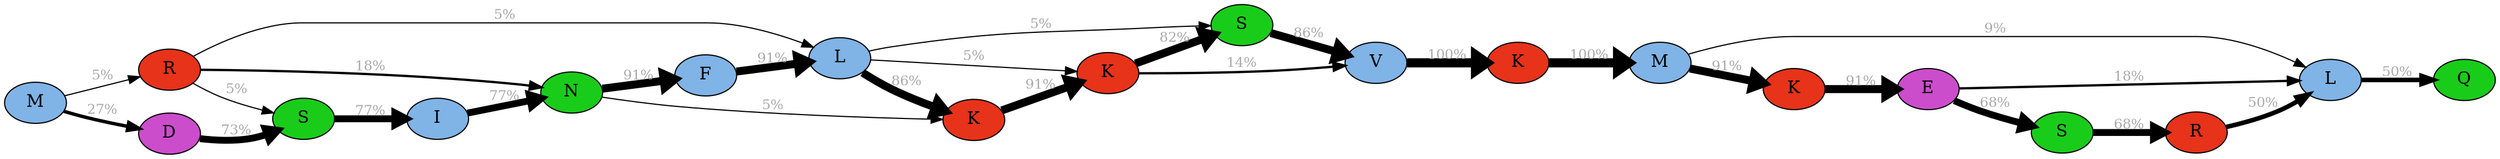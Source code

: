digraph {
	rankdir="LR";
	"0"[label="M", fontsize=15, style="filled", fillcolor="#80B3E6", distribution="A:1e-05 C:4e-07 D:2e-07 E:3e-07 F:1e-06 G:2e-07 H:1e-06 I:1e-04 K:3e-06 L:5e-04 M:1e+00 N:7e-07 P:6e-05 Q:5e-06 R:3e-06 S:7e-06 T:1e-04 V:8e-05 W:5e-08 Y:1e-07"];
	"0"->"3"[fontsize=12, fontcolor=darkgray, penwidth=1, dir=forward, label="5%", sequences="hsa3a43"];
	"0"->"2"[fontsize=12, fontcolor=darkgray, penwidth=3, dir=forward, label="27%", sequences="oga3a92,oga3a91,mmus3a59,mmus3a25,mmus3a57,rno3a18"];
	"2"[label="D", fontsize=15, style="filled", fillcolor="#CC4DCC", distribution="A:1e-06 C:6e-09 D:1e+00 E:1e-04 F:1e-09 G:3e-06 H:6e-07 I:2e-08 K:1e-07 L:9e-09 M:2e-08 N:3e-05 P:2e-08 Q:5e-07 R:3e-08 S:6e-07 T:3e-07 V:2e-07 W:1e-09 Y:2e-07"];
	"2"->"4"[fontsize=12, fontcolor=darkgray, penwidth=6, dir=forward, label="73%", sequences="cja3a5,hsa3a5,oga3a92,oga3a91,mmus3a44,mmus3a41,mmus3a16,mmus3a11,rno3a73,rno3a2,rno3a1,rno3a23,mmus3a59,mmus3a25,mmus3a57,rno3a18"];
	"3"[label="R", fontsize=15, style="filled", fillcolor="#E6331A", distribution="A:1e-07 C:2e-07 D:3e-09 E:3e-08 F:2e-10 G:1e-06 H:5e-06 I:7e-09 K:1e-04 L:4e-08 M:2e-08 N:5e-08 P:1e-07 Q:8e-06 R:1e+00 S:5e-07 T:1e-07 V:4e-09 W:2e-07 Y:5e-09"];
	"3"->"6"[fontsize=12, fontcolor=darkgray, penwidth=2, dir=forward, label="18%", sequences="hsa3a7,ptr3a67,hsa3a4,mau3a31"];
	"3"->"4"[fontsize=12, fontcolor=darkgray, penwidth=1, dir=forward, label="5%", sequences="cja3a21"];
	"3"->"8"[fontsize=12, fontcolor=darkgray, penwidth=1, dir=forward, label="5%", sequences="hsa3a43"];
	"4"[label="S", fontsize=15, style="filled", fillcolor="#1ACC1A", distribution="A:7e-02 C:1e-05 D:3e-06 E:3e-06 F:4e-06 G:4e-05 H:6e-07 I:1e-04 K:1e-06 L:2e-05 M:1e-05 N:9e-05 P:4e-05 Q:1e-06 R:4e-06 S:9e-01 T:5e-02 V:1e-02 W:9e-08 Y:6e-07"];
	"4"->"5"[fontsize=12, fontcolor=darkgray, penwidth=6, dir=forward, label="77%", sequences="cja3a21,cja3a5,hsa3a5,oga3a92,oga3a91,mmus3a44,mmus3a41,mmus3a16,mmus3a11,rno3a73,rno3a2,rno3a1,rno3a23,mmus3a59,mmus3a25,mmus3a57,rno3a18"];
	"5"[label="I", fontsize=15, style="filled", fillcolor="#80B3E6", distribution="A:3e-05 C:5e-07 D:5e-07 E:4e-07 F:2e-06 G:3e-07 H:5e-07 I:6e-01 K:4e-06 L:2e-04 M:3e-01 N:6e-06 P:9e-07 Q:8e-07 R:2e-06 S:2e-05 T:1e-01 V:9e-04 W:7e-08 Y:4e-07"];
	"5"->"6"[fontsize=12, fontcolor=darkgray, penwidth=6, dir=forward, label="77%", sequences="cja3a21,cja3a5,hsa3a5,oga3a92,oga3a91,mmus3a44,mmus3a41,mmus3a16,mmus3a11,rno3a73,rno3a2,rno3a1,rno3a23,mmus3a59,mmus3a25,mmus3a57,rno3a18"];
	"6"[label="N", fontsize=15, style="filled", fillcolor="#1ACC1A", distribution="A:5e-07 C:3e-08 D:3e-04 E:1e-06 F:5e-09 G:5e-07 H:2e-06 I:7e-08 K:2e-06 L:2e-08 M:1e-08 N:1e+00 P:3e-08 Q:1e-07 R:8e-08 S:1e-03 T:4e-06 V:2e-08 W:3e-10 Y:1e-07"];
	"6"->"7"[fontsize=12, fontcolor=darkgray, penwidth=7, dir=forward, label="91%", sequences="hsa3a7,ptr3a67,hsa3a4,cja3a21,cja3a5,hsa3a5,oga3a92,oga3a91,mmus3a44,mmus3a41,mmus3a16,mmus3a11,rno3a73,rno3a2,rno3a1,rno3a23,mau3a31,mmus3a59,mmus3a25,mmus3a57"];
	"6"->"9"[fontsize=12, fontcolor=darkgray, penwidth=1, dir=forward, label="5%", sequences="rno3a18"];
	"7"[label="F", fontsize=15, style="filled", fillcolor="#80B3E6", distribution="A:6e-09 C:3e-08 D:2e-10 E:4e-10 F:1e+00 G:7e-10 H:2e-08 I:1e-07 K:1e-10 L:2e-06 M:2e-08 N:9e-10 P:4e-09 Q:3e-10 R:8e-10 S:2e-07 T:4e-09 V:9e-08 W:2e-08 Y:4e-06"];
	"7"->"8"[fontsize=12, fontcolor=darkgray, penwidth=7, dir=forward, label="91%", sequences="hsa3a7,ptr3a67,hsa3a4,cja3a21,cja3a5,hsa3a5,oga3a92,oga3a91,mmus3a44,mmus3a41,mmus3a16,mmus3a11,rno3a73,rno3a2,rno3a1,rno3a23,mau3a31,mmus3a59,mmus3a25,mmus3a57"];
	"8"[label="L", fontsize=15, style="filled", fillcolor="#80B3E6", distribution="A:2e-08 C:7e-09 D:1e-10 E:5e-10 F:1e-02 G:4e-10 H:5e-08 I:4e-06 K:7e-10 L:1e+00 M:3e-06 N:1e-09 P:1e-07 Q:2e-08 R:8e-09 S:4e-07 T:1e-08 V:2e-06 W:4e-08 Y:2e-07"];
	"8"->"9"[fontsize=12, fontcolor=darkgray, penwidth=7, dir=forward, label="86%", sequences="hsa3a7,ptr3a67,hsa3a4,cja3a21,cja3a5,hsa3a5,hsa3a43,oga3a92,oga3a91,mmus3a44,mmus3a41,rno3a73,rno3a2,rno3a1,rno3a23,mau3a31,mmus3a59,mmus3a25,mmus3a57"];
	"8"->"11"[fontsize=12, fontcolor=darkgray, penwidth=1, dir=forward, label="5%", sequences="mmus3a16"];
	"8"->"10"[fontsize=12, fontcolor=darkgray, penwidth=1, dir=forward, label="5%", sequences="mmus3a11"];
	"9"[label="K", fontsize=15, style="filled", fillcolor="#E6331A", distribution="A:6e-09 C:5e-11 D:6e-10 E:3e-07 F:2e-12 G:5e-09 H:1e-08 I:2e-10 K:1e+00 L:3e-10 M:2e-09 N:3e-07 P:1e-09 Q:9e-07 R:1e-03 S:4e-07 T:8e-08 V:1e-10 W:7e-11 Y:3e-11"];
	"9"->"10"[fontsize=12, fontcolor=darkgray, penwidth=7, dir=forward, label="91%", sequences="hsa3a7,ptr3a67,hsa3a4,cja3a21,cja3a5,hsa3a5,hsa3a43,oga3a92,oga3a91,mmus3a44,mmus3a41,rno3a73,rno3a2,rno3a1,rno3a23,mau3a31,mmus3a59,mmus3a25,mmus3a57,rno3a18"];
	"10"[label="K", fontsize=15, style="filled", fillcolor="#E6331A", distribution="A:2e-08 C:5e-11 D:6e-08 E:4e-07 F:8e-12 G:1e-08 H:7e-08 I:3e-09 K:1e+00 L:8e-10 M:8e-09 N:7e-04 P:1e-09 Q:4e-06 R:4e-06 S:2e-07 T:3e-07 V:6e-10 W:2e-11 Y:5e-10"];
	"10"->"11"[fontsize=12, fontcolor=darkgray, penwidth=7, dir=forward, label="82%", sequences="hsa3a7,ptr3a67,hsa3a4,cja3a21,cja3a5,hsa3a5,hsa3a43,oga3a92,oga3a91,mmus3a44,mmus3a41,mmus3a11,rno3a73,rno3a2,rno3a1,rno3a23,mau3a31,rno3a18"];
	"10"->"12"[fontsize=12, fontcolor=darkgray, penwidth=2, dir=forward, label="14%", sequences="mmus3a59,mmus3a25,mmus3a57"];
	"11"[label="S", fontsize=15, style="filled", fillcolor="#1ACC1A", distribution="A:5e-07 C:4e-08 D:1e-09 E:3e-10 F:2e-06 G:5e-08 H:2e-09 I:1e-09 K:8e-10 L:1e-08 M:2e-10 N:6e-07 P:1e-07 Q:8e-10 R:6e-09 S:1e+00 T:7e-07 V:1e-09 W:1e-10 Y:1e-08"];
	"11"->"12"[fontsize=12, fontcolor=darkgray, penwidth=7, dir=forward, label="86%", sequences="hsa3a7,ptr3a67,hsa3a4,cja3a21,cja3a5,hsa3a5,hsa3a43,oga3a92,oga3a91,mmus3a44,mmus3a41,mmus3a16,mmus3a11,rno3a73,rno3a2,rno3a1,rno3a23,mau3a31,rno3a18"];
	"12"[label="V", fontsize=15, style="filled", fillcolor="#80B3E6", distribution="A:3e-07 C:1e-09 D:6e-10 E:1e-09 F:9e-09 G:1e-09 H:6e-11 I:5e-03 K:2e-10 L:5e-07 M:8e-07 N:5e-10 P:3e-10 Q:1e-10 R:3e-10 S:4e-09 T:1e-07 V:1e+00 W:1e-10 Y:2e-10"];
	"12"->"13"[fontsize=12, fontcolor=darkgray, penwidth=8, dir=forward, label="100%", sequences="hsa3a7,ptr3a67,hsa3a4,cja3a21,cja3a5,hsa3a5,hsa3a43,oga3a92,oga3a91,mmus3a44,mmus3a41,mmus3a16,mmus3a11,rno3a73,rno3a2,rno3a1,rno3a23,mau3a31,mmus3a59,mmus3a25,mmus3a57,rno3a18"];
	"13"[label="K", fontsize=15, style="filled", fillcolor="#E6331A", distribution="A:2e-07 C:1e-10 D:6e-05 E:9e-04 F:2e-11 G:1e-07 H:4e-07 I:5e-09 K:1e+00 L:2e-09 M:1e-08 N:2e-03 P:6e-09 Q:6e-04 R:9e-06 S:4e-07 T:5e-07 V:5e-09 W:8e-11 Y:1e-09"];
	"13"->"15"[fontsize=12, fontcolor=darkgray, penwidth=8, dir=forward, label="100%", sequences="hsa3a7,ptr3a67,hsa3a4,cja3a21,cja3a5,hsa3a5,hsa3a43,oga3a92,oga3a91,mmus3a44,mmus3a41,mmus3a16,mmus3a11,rno3a73,rno3a2,rno3a1,rno3a23,mau3a31,mmus3a59,mmus3a25,mmus3a57,rno3a18"];
	"15"[label="M", fontsize=15, style="filled", fillcolor="#80B3E6", distribution="A:1e-10 C:2e-11 D:5e-12 E:5e-12 F:7e-11 G:2e-12 H:1e-11 I:2e-05 K:2e-10 L:9e-08 M:1e+00 N:3e-11 P:4e-12 Q:5e-11 R:6e-11 S:3e-11 T:1e-08 V:8e-08 W:2e-12 Y:4e-12"];
	"15"->"16"[fontsize=12, fontcolor=darkgray, penwidth=7, dir=forward, label="91%", sequences="hsa3a7,ptr3a67,hsa3a4,cja3a21,cja3a5,hsa3a5,hsa3a43,mmus3a44,mmus3a41,mmus3a16,mmus3a11,rno3a73,rno3a2,rno3a1,rno3a23,mau3a31,mmus3a59,mmus3a25,mmus3a57,rno3a18"];
	"15"->"20"[fontsize=12, fontcolor=darkgray, penwidth=1, dir=forward, label="9%", sequences="oga3a92,oga3a91"];
	"16"[label="K", fontsize=15, style="filled", fillcolor="#E6331A", distribution="A:2e-09 C:3e-12 D:9e-10 E:1e-07 F:5e-13 G:9e-10 H:2e-09 I:2e-10 K:1e+00 L:2e-10 M:3e-09 N:3e-07 P:3e-10 Q:5e-07 R:6e-06 S:4e-09 T:2e-08 V:8e-11 W:8e-12 Y:1e-11"];
	"16"->"17"[fontsize=12, fontcolor=darkgray, penwidth=7, dir=forward, label="91%", sequences="hsa3a7,ptr3a67,hsa3a4,cja3a21,cja3a5,hsa3a5,hsa3a43,mmus3a44,mmus3a41,mmus3a16,mmus3a11,rno3a73,rno3a2,rno3a1,rno3a23,mau3a31,mmus3a59,mmus3a25,mmus3a57,rno3a18"];
	"17"[label="E", fontsize=15, style="filled", fillcolor="#CC4DCC", distribution="A:1e-07 C:1e-11 D:2e-05 E:1e+00 F:5e-12 G:1e-07 H:4e-09 I:4e-10 K:1e-02 L:3e-10 M:1e-09 N:3e-07 P:1e-09 Q:2e-05 R:6e-07 S:1e-08 T:2e-08 V:7e-09 W:4e-11 Y:4e-11"];
	"17"->"18"[fontsize=12, fontcolor=darkgray, penwidth=6, dir=forward, label="68%", sequences="hsa3a7,ptr3a67,hsa3a4,cja3a21,cja3a5,hsa3a5,hsa3a43,mmus3a44,mmus3a41,mmus3a16,mmus3a11,rno3a73,rno3a2,rno3a1,rno3a23"];
	"17"->"20"[fontsize=12, fontcolor=darkgray, penwidth=2, dir=forward, label="18%", sequences="mmus3a59,mmus3a25,mmus3a57,rno3a18"];
	"18"[label="S", fontsize=15, style="filled", fillcolor="#1ACC1A", distribution="A:3e-05 C:5e-07 D:8e-08 E:2e-08 F:8e-08 G:1e-06 H:5e-08 I:1e-07 K:8e-08 L:8e-08 M:2e-08 N:3e-05 P:4e-06 Q:5e-08 R:2e-07 S:1e+00 T:5e-04 V:8e-08 W:1e-09 Y:3e-08"];
	"18"->"19"[fontsize=12, fontcolor=darkgray, penwidth=6, dir=forward, label="68%", sequences="hsa3a7,ptr3a67,hsa3a4,cja3a21,cja3a5,hsa3a5,hsa3a43,mmus3a44,mmus3a41,mmus3a16,mmus3a11,rno3a73,rno3a2,rno3a1,rno3a23"];
	"19"[label="R", fontsize=15, style="filled", fillcolor="#E6331A", distribution="A:1e-08 C:2e-08 D:3e-10 E:3e-09 F:2e-11 G:2e-07 H:6e-07 I:8e-10 K:1e-05 L:5e-09 M:2e-09 N:6e-09 P:2e-08 Q:1e-06 R:1e+00 S:6e-08 T:2e-08 V:4e-10 W:3e-08 Y:5e-10"];
	"19"->"20"[fontsize=12, fontcolor=darkgray, penwidth=4, dir=forward, label="50%", sequences="hsa3a7,ptr3a67,hsa3a4,cja3a21,cja3a5,hsa3a5,hsa3a43,mmus3a44,mmus3a41,mmus3a16,mmus3a11"];
	"20"[label="L", fontsize=15, style="filled", fillcolor="#80B3E6", distribution="A:4e-10 C:2e-11 D:2e-12 E:1e-11 F:1e-07 G:5e-12 H:6e-10 I:1e-07 K:3e-11 L:1e+00 M:2e-07 N:2e-11 P:9e-09 Q:2e-09 R:4e-10 S:2e-09 T:2e-10 V:6e-08 W:3e-10 Y:9e-11"];
	"20"->"21"[fontsize=12, fontcolor=darkgray, penwidth=4, dir=forward, label="50%", sequences="hsa3a43,oga3a92,oga3a91,mmus3a44,mmus3a41,mmus3a16,mmus3a11,mmus3a59,mmus3a25,mmus3a57,rno3a18"];
	"21"[label="Q", fontsize=15, style="filled", fillcolor="#1ACC1A", distribution="A:2e-04 C:8e-06 D:8e-02 E:2e-02 F:3e-06 G:2e-04 H:3e-01 I:2e-05 K:8e-02 L:6e-05 M:5e-05 N:3e-02 P:1e-04 Q:5e-01 R:1e-02 S:4e-04 T:4e-04 V:2e-05 W:2e-06 Y:2e-04"];
}